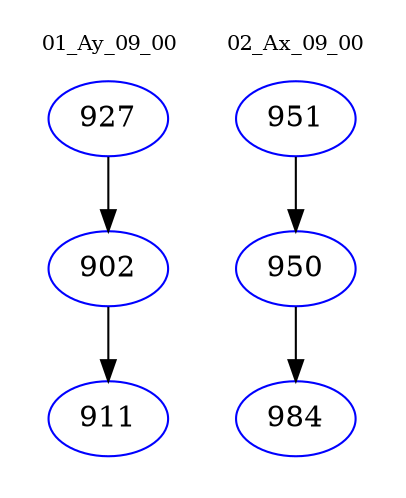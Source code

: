 digraph{
subgraph cluster_0 {
color = white
label = "01_Ay_09_00";
fontsize=10;
T0_927 [label="927", color="blue"]
T0_927 -> T0_902 [color="black"]
T0_902 [label="902", color="blue"]
T0_902 -> T0_911 [color="black"]
T0_911 [label="911", color="blue"]
}
subgraph cluster_1 {
color = white
label = "02_Ax_09_00";
fontsize=10;
T1_951 [label="951", color="blue"]
T1_951 -> T1_950 [color="black"]
T1_950 [label="950", color="blue"]
T1_950 -> T1_984 [color="black"]
T1_984 [label="984", color="blue"]
}
}
